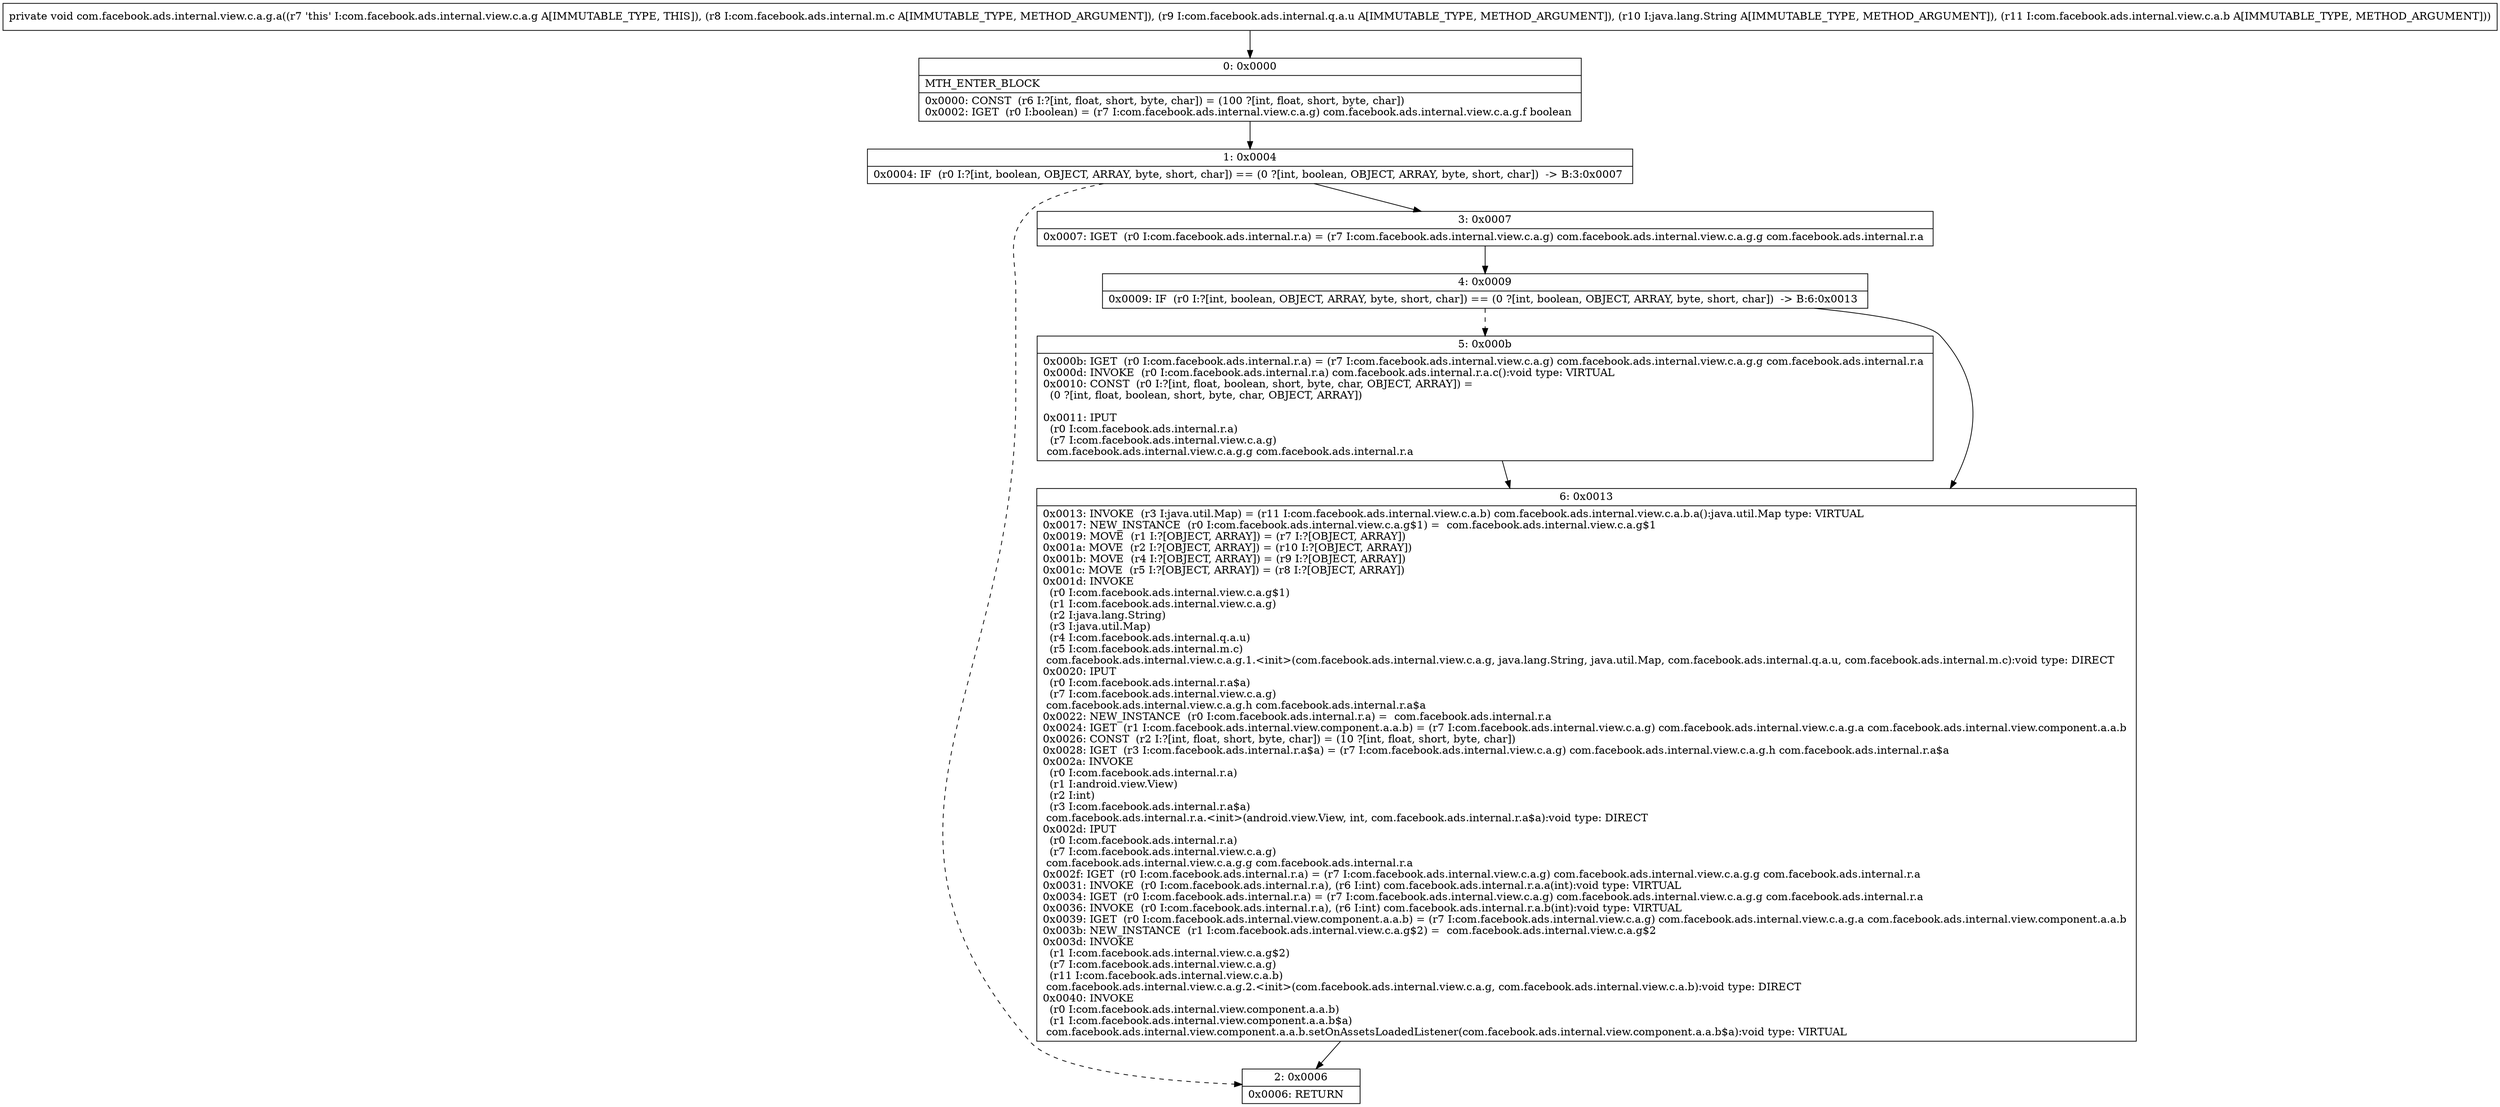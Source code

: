 digraph "CFG forcom.facebook.ads.internal.view.c.a.g.a(Lcom\/facebook\/ads\/internal\/m\/c;Lcom\/facebook\/ads\/internal\/q\/a\/u;Ljava\/lang\/String;Lcom\/facebook\/ads\/internal\/view\/c\/a\/b;)V" {
Node_0 [shape=record,label="{0\:\ 0x0000|MTH_ENTER_BLOCK\l|0x0000: CONST  (r6 I:?[int, float, short, byte, char]) = (100 ?[int, float, short, byte, char]) \l0x0002: IGET  (r0 I:boolean) = (r7 I:com.facebook.ads.internal.view.c.a.g) com.facebook.ads.internal.view.c.a.g.f boolean \l}"];
Node_1 [shape=record,label="{1\:\ 0x0004|0x0004: IF  (r0 I:?[int, boolean, OBJECT, ARRAY, byte, short, char]) == (0 ?[int, boolean, OBJECT, ARRAY, byte, short, char])  \-\> B:3:0x0007 \l}"];
Node_2 [shape=record,label="{2\:\ 0x0006|0x0006: RETURN   \l}"];
Node_3 [shape=record,label="{3\:\ 0x0007|0x0007: IGET  (r0 I:com.facebook.ads.internal.r.a) = (r7 I:com.facebook.ads.internal.view.c.a.g) com.facebook.ads.internal.view.c.a.g.g com.facebook.ads.internal.r.a \l}"];
Node_4 [shape=record,label="{4\:\ 0x0009|0x0009: IF  (r0 I:?[int, boolean, OBJECT, ARRAY, byte, short, char]) == (0 ?[int, boolean, OBJECT, ARRAY, byte, short, char])  \-\> B:6:0x0013 \l}"];
Node_5 [shape=record,label="{5\:\ 0x000b|0x000b: IGET  (r0 I:com.facebook.ads.internal.r.a) = (r7 I:com.facebook.ads.internal.view.c.a.g) com.facebook.ads.internal.view.c.a.g.g com.facebook.ads.internal.r.a \l0x000d: INVOKE  (r0 I:com.facebook.ads.internal.r.a) com.facebook.ads.internal.r.a.c():void type: VIRTUAL \l0x0010: CONST  (r0 I:?[int, float, boolean, short, byte, char, OBJECT, ARRAY]) = \l  (0 ?[int, float, boolean, short, byte, char, OBJECT, ARRAY])\l \l0x0011: IPUT  \l  (r0 I:com.facebook.ads.internal.r.a)\l  (r7 I:com.facebook.ads.internal.view.c.a.g)\l com.facebook.ads.internal.view.c.a.g.g com.facebook.ads.internal.r.a \l}"];
Node_6 [shape=record,label="{6\:\ 0x0013|0x0013: INVOKE  (r3 I:java.util.Map) = (r11 I:com.facebook.ads.internal.view.c.a.b) com.facebook.ads.internal.view.c.a.b.a():java.util.Map type: VIRTUAL \l0x0017: NEW_INSTANCE  (r0 I:com.facebook.ads.internal.view.c.a.g$1) =  com.facebook.ads.internal.view.c.a.g$1 \l0x0019: MOVE  (r1 I:?[OBJECT, ARRAY]) = (r7 I:?[OBJECT, ARRAY]) \l0x001a: MOVE  (r2 I:?[OBJECT, ARRAY]) = (r10 I:?[OBJECT, ARRAY]) \l0x001b: MOVE  (r4 I:?[OBJECT, ARRAY]) = (r9 I:?[OBJECT, ARRAY]) \l0x001c: MOVE  (r5 I:?[OBJECT, ARRAY]) = (r8 I:?[OBJECT, ARRAY]) \l0x001d: INVOKE  \l  (r0 I:com.facebook.ads.internal.view.c.a.g$1)\l  (r1 I:com.facebook.ads.internal.view.c.a.g)\l  (r2 I:java.lang.String)\l  (r3 I:java.util.Map)\l  (r4 I:com.facebook.ads.internal.q.a.u)\l  (r5 I:com.facebook.ads.internal.m.c)\l com.facebook.ads.internal.view.c.a.g.1.\<init\>(com.facebook.ads.internal.view.c.a.g, java.lang.String, java.util.Map, com.facebook.ads.internal.q.a.u, com.facebook.ads.internal.m.c):void type: DIRECT \l0x0020: IPUT  \l  (r0 I:com.facebook.ads.internal.r.a$a)\l  (r7 I:com.facebook.ads.internal.view.c.a.g)\l com.facebook.ads.internal.view.c.a.g.h com.facebook.ads.internal.r.a$a \l0x0022: NEW_INSTANCE  (r0 I:com.facebook.ads.internal.r.a) =  com.facebook.ads.internal.r.a \l0x0024: IGET  (r1 I:com.facebook.ads.internal.view.component.a.a.b) = (r7 I:com.facebook.ads.internal.view.c.a.g) com.facebook.ads.internal.view.c.a.g.a com.facebook.ads.internal.view.component.a.a.b \l0x0026: CONST  (r2 I:?[int, float, short, byte, char]) = (10 ?[int, float, short, byte, char]) \l0x0028: IGET  (r3 I:com.facebook.ads.internal.r.a$a) = (r7 I:com.facebook.ads.internal.view.c.a.g) com.facebook.ads.internal.view.c.a.g.h com.facebook.ads.internal.r.a$a \l0x002a: INVOKE  \l  (r0 I:com.facebook.ads.internal.r.a)\l  (r1 I:android.view.View)\l  (r2 I:int)\l  (r3 I:com.facebook.ads.internal.r.a$a)\l com.facebook.ads.internal.r.a.\<init\>(android.view.View, int, com.facebook.ads.internal.r.a$a):void type: DIRECT \l0x002d: IPUT  \l  (r0 I:com.facebook.ads.internal.r.a)\l  (r7 I:com.facebook.ads.internal.view.c.a.g)\l com.facebook.ads.internal.view.c.a.g.g com.facebook.ads.internal.r.a \l0x002f: IGET  (r0 I:com.facebook.ads.internal.r.a) = (r7 I:com.facebook.ads.internal.view.c.a.g) com.facebook.ads.internal.view.c.a.g.g com.facebook.ads.internal.r.a \l0x0031: INVOKE  (r0 I:com.facebook.ads.internal.r.a), (r6 I:int) com.facebook.ads.internal.r.a.a(int):void type: VIRTUAL \l0x0034: IGET  (r0 I:com.facebook.ads.internal.r.a) = (r7 I:com.facebook.ads.internal.view.c.a.g) com.facebook.ads.internal.view.c.a.g.g com.facebook.ads.internal.r.a \l0x0036: INVOKE  (r0 I:com.facebook.ads.internal.r.a), (r6 I:int) com.facebook.ads.internal.r.a.b(int):void type: VIRTUAL \l0x0039: IGET  (r0 I:com.facebook.ads.internal.view.component.a.a.b) = (r7 I:com.facebook.ads.internal.view.c.a.g) com.facebook.ads.internal.view.c.a.g.a com.facebook.ads.internal.view.component.a.a.b \l0x003b: NEW_INSTANCE  (r1 I:com.facebook.ads.internal.view.c.a.g$2) =  com.facebook.ads.internal.view.c.a.g$2 \l0x003d: INVOKE  \l  (r1 I:com.facebook.ads.internal.view.c.a.g$2)\l  (r7 I:com.facebook.ads.internal.view.c.a.g)\l  (r11 I:com.facebook.ads.internal.view.c.a.b)\l com.facebook.ads.internal.view.c.a.g.2.\<init\>(com.facebook.ads.internal.view.c.a.g, com.facebook.ads.internal.view.c.a.b):void type: DIRECT \l0x0040: INVOKE  \l  (r0 I:com.facebook.ads.internal.view.component.a.a.b)\l  (r1 I:com.facebook.ads.internal.view.component.a.a.b$a)\l com.facebook.ads.internal.view.component.a.a.b.setOnAssetsLoadedListener(com.facebook.ads.internal.view.component.a.a.b$a):void type: VIRTUAL \l}"];
MethodNode[shape=record,label="{private void com.facebook.ads.internal.view.c.a.g.a((r7 'this' I:com.facebook.ads.internal.view.c.a.g A[IMMUTABLE_TYPE, THIS]), (r8 I:com.facebook.ads.internal.m.c A[IMMUTABLE_TYPE, METHOD_ARGUMENT]), (r9 I:com.facebook.ads.internal.q.a.u A[IMMUTABLE_TYPE, METHOD_ARGUMENT]), (r10 I:java.lang.String A[IMMUTABLE_TYPE, METHOD_ARGUMENT]), (r11 I:com.facebook.ads.internal.view.c.a.b A[IMMUTABLE_TYPE, METHOD_ARGUMENT])) }"];
MethodNode -> Node_0;
Node_0 -> Node_1;
Node_1 -> Node_2[style=dashed];
Node_1 -> Node_3;
Node_3 -> Node_4;
Node_4 -> Node_5[style=dashed];
Node_4 -> Node_6;
Node_5 -> Node_6;
Node_6 -> Node_2;
}


